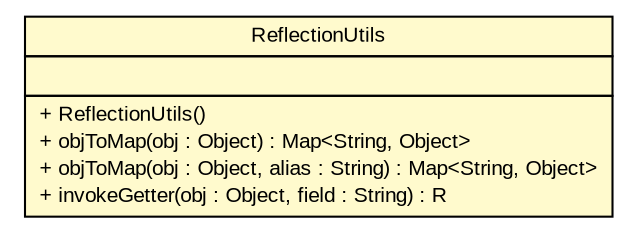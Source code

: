 #!/usr/local/bin/dot
#
# Class diagram 
# Generated by UMLGraph version R5_6 (http://www.umlgraph.org/)
#

digraph G {
	edge [fontname="arial",fontsize=10,labelfontname="arial",labelfontsize=10];
	node [fontname="arial",fontsize=10,shape=plaintext];
	nodesep=0.25;
	ranksep=0.5;
	// br.gov.to.sefaz.util.reflection.ReflectionUtils
	c2196 [label=<<table title="br.gov.to.sefaz.util.reflection.ReflectionUtils" border="0" cellborder="1" cellspacing="0" cellpadding="2" port="p" bgcolor="lemonChiffon" href="./ReflectionUtils.html">
		<tr><td><table border="0" cellspacing="0" cellpadding="1">
<tr><td align="center" balign="center"> ReflectionUtils </td></tr>
		</table></td></tr>
		<tr><td><table border="0" cellspacing="0" cellpadding="1">
<tr><td align="left" balign="left">  </td></tr>
		</table></td></tr>
		<tr><td><table border="0" cellspacing="0" cellpadding="1">
<tr><td align="left" balign="left"> + ReflectionUtils() </td></tr>
<tr><td align="left" balign="left"> + objToMap(obj : Object) : Map&lt;String, Object&gt; </td></tr>
<tr><td align="left" balign="left"> + objToMap(obj : Object, alias : String) : Map&lt;String, Object&gt; </td></tr>
<tr><td align="left" balign="left"> + invokeGetter(obj : Object, field : String) : R </td></tr>
		</table></td></tr>
		</table>>, URL="./ReflectionUtils.html", fontname="arial", fontcolor="black", fontsize=10.0];
}

